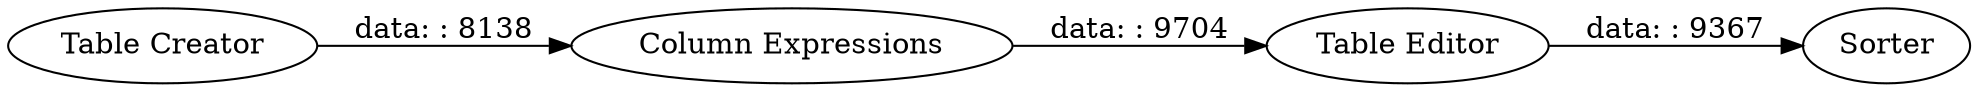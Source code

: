 digraph {
	"-6667440988059994879_4" [label=Sorter]
	"-6667440988059994879_1" [label="Table Creator"]
	"-6667440988059994879_2" [label="Column Expressions"]
	"-6667440988059994879_3" [label="Table Editor"]
	"-6667440988059994879_1" -> "-6667440988059994879_2" [label="data: : 8138"]
	"-6667440988059994879_2" -> "-6667440988059994879_3" [label="data: : 9704"]
	"-6667440988059994879_3" -> "-6667440988059994879_4" [label="data: : 9367"]
	rankdir=LR
}
